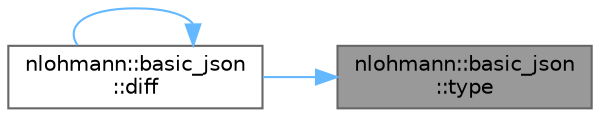 digraph "nlohmann::basic_json::type"
{
 // LATEX_PDF_SIZE
  bgcolor="transparent";
  edge [fontname=Helvetica,fontsize=10,labelfontname=Helvetica,labelfontsize=10];
  node [fontname=Helvetica,fontsize=10,shape=box,height=0.2,width=0.4];
  rankdir="RL";
  Node1 [label="nlohmann::basic_json\l::type",height=0.2,width=0.4,color="gray40", fillcolor="grey60", style="filled", fontcolor="black",tooltip="return the type of the JSON value (explicit)"];
  Node1 -> Node2 [dir="back",color="steelblue1",style="solid"];
  Node2 [label="nlohmann::basic_json\l::diff",height=0.2,width=0.4,color="grey40", fillcolor="white", style="filled",URL="$a01659.html#a1c1f21327df91a4dd6c5f5a107240385",tooltip="creates a diff as a JSON patch"];
  Node2 -> Node2 [dir="back",color="steelblue1",style="solid"];
}
